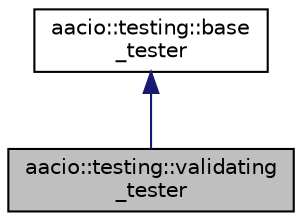 digraph "aacio::testing::validating_tester"
{
  edge [fontname="Helvetica",fontsize="10",labelfontname="Helvetica",labelfontsize="10"];
  node [fontname="Helvetica",fontsize="10",shape=record];
  Node0 [label="aacio::testing::validating\l_tester",height=0.2,width=0.4,color="black", fillcolor="grey75", style="filled", fontcolor="black"];
  Node1 -> Node0 [dir="back",color="midnightblue",fontsize="10",style="solid",fontname="Helvetica"];
  Node1 [label="aacio::testing::base\l_tester",height=0.2,width=0.4,color="black", fillcolor="white", style="filled",URL="$classaacio_1_1testing_1_1base__tester.html"];
}
